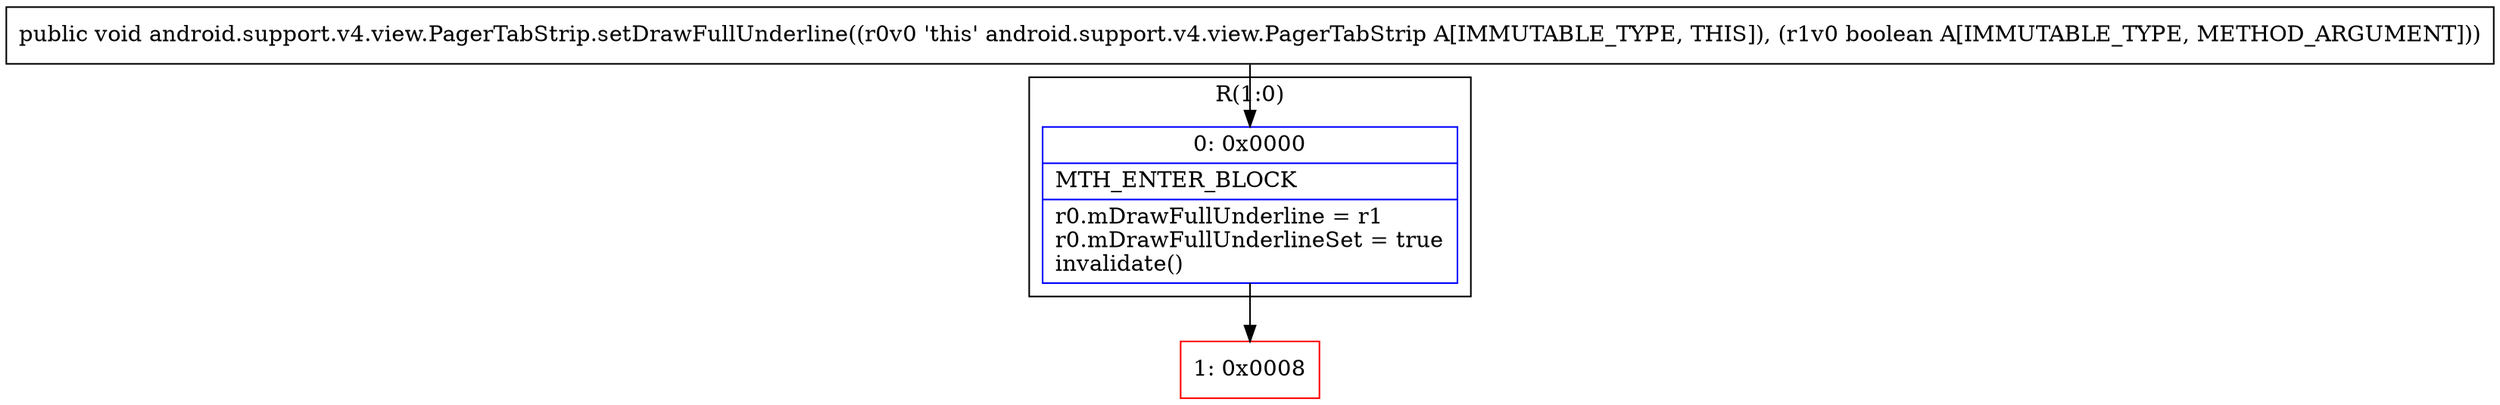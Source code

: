 digraph "CFG forandroid.support.v4.view.PagerTabStrip.setDrawFullUnderline(Z)V" {
subgraph cluster_Region_1711529761 {
label = "R(1:0)";
node [shape=record,color=blue];
Node_0 [shape=record,label="{0\:\ 0x0000|MTH_ENTER_BLOCK\l|r0.mDrawFullUnderline = r1\lr0.mDrawFullUnderlineSet = true\linvalidate()\l}"];
}
Node_1 [shape=record,color=red,label="{1\:\ 0x0008}"];
MethodNode[shape=record,label="{public void android.support.v4.view.PagerTabStrip.setDrawFullUnderline((r0v0 'this' android.support.v4.view.PagerTabStrip A[IMMUTABLE_TYPE, THIS]), (r1v0 boolean A[IMMUTABLE_TYPE, METHOD_ARGUMENT])) }"];
MethodNode -> Node_0;
Node_0 -> Node_1;
}

